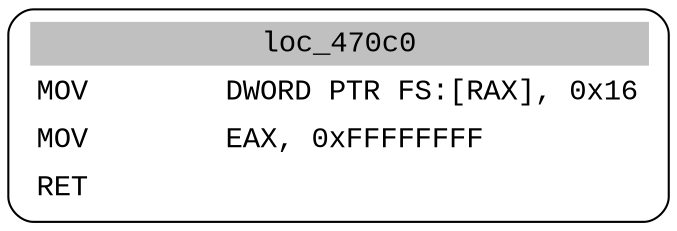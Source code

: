 digraph asm_graph {
1941 [
shape="Mrecord" fontname="Courier New"label =<<table border="0" cellborder="0" cellpadding="3"><tr><td align="center" colspan="2" bgcolor="grey">loc_470c0</td></tr><tr><td align="left">MOV        DWORD PTR FS:[RAX], 0x16</td></tr><tr><td align="left">MOV        EAX, 0xFFFFFFFF</td></tr><tr><td align="left">RET        </td></tr></table>> ];
}